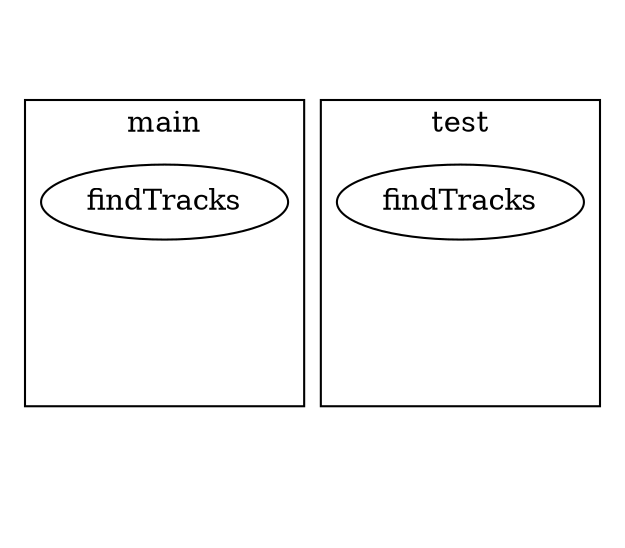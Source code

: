 digraph {
    subgraph cluster_0 {
        label=main
        class="rounded"

        System[label="findTracks"]
        Result[label="Results" style=invis]
    }

    subgraph cluster_1 {
        class="rounded"
        label=test

        System2[label="findTracks"]
        Result2[label="Results" style=invis]
    }

    Input[label=Query style=invis]
    Relation[label="≠" style=invis]

    Input -> System[style=invis]
    Input -> System2[style=invis]
    System -> Result[style=invis]
    System2 -> Result2[style=invis]

    Result -> Relation[style=invis]
    Result2 -> Relation[style=invis]

}

